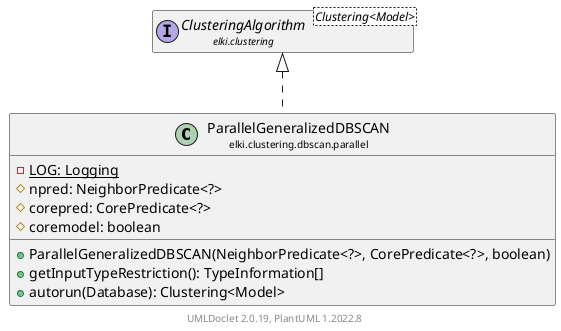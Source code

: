 @startuml
    remove .*\.(Instance|Par|Parameterizer|Factory)$
    set namespaceSeparator none
    hide empty fields
    hide empty methods

    class "<size:14>ParallelGeneralizedDBSCAN\n<size:10>elki.clustering.dbscan.parallel" as elki.clustering.dbscan.parallel.ParallelGeneralizedDBSCAN [[ParallelGeneralizedDBSCAN.html]] {
        {static} -LOG: Logging
        #npred: NeighborPredicate<?>
        #corepred: CorePredicate<?>
        #coremodel: boolean
        +ParallelGeneralizedDBSCAN(NeighborPredicate<?>, CorePredicate<?>, boolean)
        +getInputTypeRestriction(): TypeInformation[]
        +autorun(Database): Clustering<Model>
    }

    interface "<size:14>ClusteringAlgorithm\n<size:10>elki.clustering" as elki.clustering.ClusteringAlgorithm<Clustering<Model>> [[../../ClusteringAlgorithm.html]]
    class "<size:14>ParallelGeneralizedDBSCAN.Instance\n<size:10>elki.clustering.dbscan.parallel" as elki.clustering.dbscan.parallel.ParallelGeneralizedDBSCAN.Instance<T> [[ParallelGeneralizedDBSCAN.Instance.html]]
    class "<size:14>ParallelGeneralizedDBSCAN.Par\n<size:10>elki.clustering.dbscan.parallel" as elki.clustering.dbscan.parallel.ParallelGeneralizedDBSCAN.Par [[ParallelGeneralizedDBSCAN.Par.html]]

    elki.clustering.ClusteringAlgorithm <|.. elki.clustering.dbscan.parallel.ParallelGeneralizedDBSCAN
    elki.clustering.dbscan.parallel.ParallelGeneralizedDBSCAN +-- elki.clustering.dbscan.parallel.ParallelGeneralizedDBSCAN.Instance
    elki.clustering.dbscan.parallel.ParallelGeneralizedDBSCAN +-- elki.clustering.dbscan.parallel.ParallelGeneralizedDBSCAN.Par

    center footer UMLDoclet 2.0.19, PlantUML 1.2022.8
@enduml
